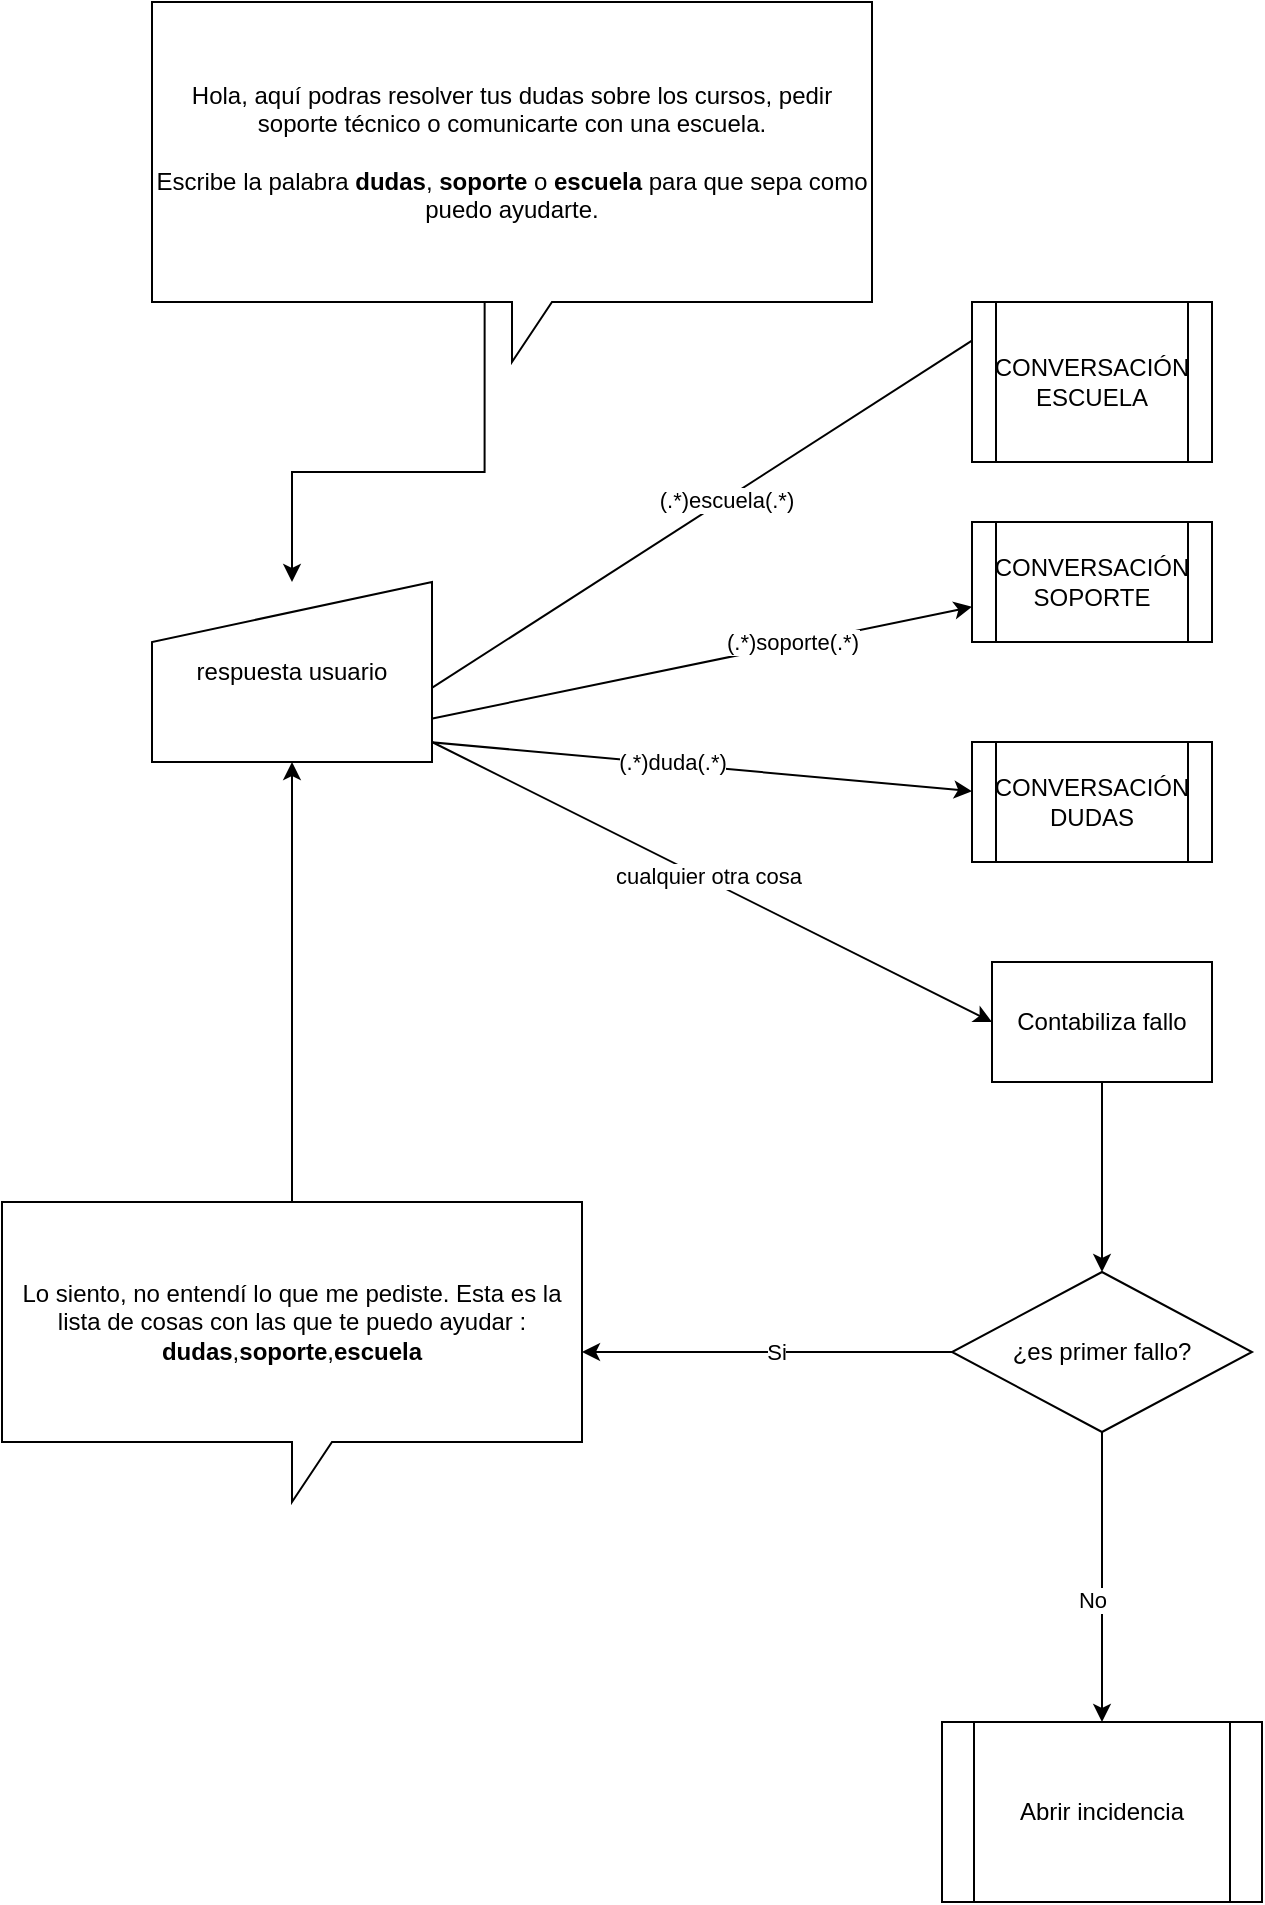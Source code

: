 <mxfile version="28.0.5" pages="2">
  <diagram name="Página-1" id="MA2aR0D6-_4CbgedYhHP">
    <mxGraphModel dx="2253" dy="800" grid="1" gridSize="10" guides="1" tooltips="1" connect="1" arrows="1" fold="1" page="1" pageScale="1" pageWidth="827" pageHeight="1169" math="0" shadow="0">
      <root>
        <mxCell id="0" />
        <mxCell id="1" parent="0" />
        <mxCell id="7-lnbQ5hqL2UpC5hHmM0-52" value="" style="edgeStyle=orthogonalEdgeStyle;rounded=0;orthogonalLoop=1;jettySize=auto;html=1;exitX=0.462;exitY=0.824;exitDx=0;exitDy=0;exitPerimeter=0;" parent="1" source="7-lnbQ5hqL2UpC5hHmM0-2" target="7-lnbQ5hqL2UpC5hHmM0-51" edge="1">
          <mxGeometry relative="1" as="geometry" />
        </mxCell>
        <mxCell id="7-lnbQ5hqL2UpC5hHmM0-2" value="Hola, aquí podras resolver tus dudas sobre los cursos, pedir soporte técnico o comunicarte con una escuela.&lt;br&gt;&lt;br&gt;Escribe la palabra &lt;b&gt;dudas&lt;/b&gt;, &lt;b&gt;soporte&lt;/b&gt; o &lt;b&gt;escuela&lt;/b&gt; para que sepa como puedo ayudarte." style="shape=callout;whiteSpace=wrap;html=1;perimeter=calloutPerimeter;" parent="1" vertex="1">
          <mxGeometry x="-740" y="10" width="360" height="180" as="geometry" />
        </mxCell>
        <mxCell id="7-lnbQ5hqL2UpC5hHmM0-3" value="" style="endArrow=classic;html=1;rounded=0;exitX=0;exitY=0.75;exitDx=0;exitDy=0;" parent="1" source="7-lnbQ5hqL2UpC5hHmM0-51" target="gEdlEobQqb-MvD6yzxbX-1" edge="1">
          <mxGeometry relative="1" as="geometry">
            <mxPoint x="-600" y="240" as="sourcePoint" />
            <mxPoint x="-740" y="550" as="targetPoint" />
            <Array as="points" />
          </mxGeometry>
        </mxCell>
        <mxCell id="7-lnbQ5hqL2UpC5hHmM0-4" value="(.*)duda(.*)" style="edgeLabel;resizable=0;html=1;;align=center;verticalAlign=middle;" parent="7-lnbQ5hqL2UpC5hHmM0-3" connectable="0" vertex="1">
          <mxGeometry relative="1" as="geometry">
            <mxPoint x="55" y="4" as="offset" />
          </mxGeometry>
        </mxCell>
        <mxCell id="7-lnbQ5hqL2UpC5hHmM0-13" value="" style="endArrow=classic;html=1;rounded=0;entryX=0.25;entryY=0;entryDx=0;entryDy=0;exitX=0.958;exitY=0.63;exitDx=0;exitDy=0;exitPerimeter=0;" parent="1" source="7-lnbQ5hqL2UpC5hHmM0-51" target="gEdlEobQqb-MvD6yzxbX-3" edge="1">
          <mxGeometry relative="1" as="geometry">
            <mxPoint x="-310" y="180" as="sourcePoint" />
            <mxPoint x="-80" y="720" as="targetPoint" />
            <Array as="points" />
          </mxGeometry>
        </mxCell>
        <mxCell id="7-lnbQ5hqL2UpC5hHmM0-14" value="(.*)escuela(.*)" style="edgeLabel;resizable=0;html=1;;align=center;verticalAlign=middle;" parent="7-lnbQ5hqL2UpC5hHmM0-13" connectable="0" vertex="1">
          <mxGeometry relative="1" as="geometry">
            <mxPoint as="offset" />
          </mxGeometry>
        </mxCell>
        <mxCell id="gEdlEobQqb-MvD6yzxbX-10" style="edgeStyle=orthogonalEdgeStyle;rounded=0;orthogonalLoop=1;jettySize=auto;html=1;" parent="1" source="7-lnbQ5hqL2UpC5hHmM0-17" target="7-lnbQ5hqL2UpC5hHmM0-51" edge="1">
          <mxGeometry relative="1" as="geometry" />
        </mxCell>
        <mxCell id="7-lnbQ5hqL2UpC5hHmM0-17" value="Lo siento, no entendí lo que me pediste. Esta es la lista de cosas con las que te puedo ayudar : &lt;b&gt;dudas&lt;/b&gt;,&lt;b&gt;soporte&lt;/b&gt;,&lt;b&gt;escuela&lt;/b&gt;" style="shape=callout;whiteSpace=wrap;html=1;perimeter=calloutPerimeter;" parent="1" vertex="1">
          <mxGeometry x="-815" y="610" width="290" height="150" as="geometry" />
        </mxCell>
        <mxCell id="7-lnbQ5hqL2UpC5hHmM0-22" value="" style="endArrow=classic;html=1;rounded=0;entryX=0;entryY=0.5;entryDx=0;entryDy=0;" parent="1" source="7-lnbQ5hqL2UpC5hHmM0-51" target="7-lnbQ5hqL2UpC5hHmM0-41" edge="1">
          <mxGeometry relative="1" as="geometry">
            <mxPoint x="-440" y="90" as="sourcePoint" />
            <mxPoint x="-210" y="90" as="targetPoint" />
          </mxGeometry>
        </mxCell>
        <mxCell id="7-lnbQ5hqL2UpC5hHmM0-24" value="&lt;div&gt;cualquier otra cosa&lt;/div&gt;" style="edgeLabel;html=1;align=center;verticalAlign=middle;resizable=0;points=[];" parent="7-lnbQ5hqL2UpC5hHmM0-22" vertex="1" connectable="0">
          <mxGeometry x="0.033" y="-5" relative="1" as="geometry">
            <mxPoint x="-4" y="-10" as="offset" />
          </mxGeometry>
        </mxCell>
        <mxCell id="7-lnbQ5hqL2UpC5hHmM0-32" value="" style="endArrow=classic;html=1;rounded=0;exitX=0.25;exitY=1;exitDx=0;exitDy=0;" parent="1" source="7-lnbQ5hqL2UpC5hHmM0-51" target="gEdlEobQqb-MvD6yzxbX-2" edge="1">
          <mxGeometry relative="1" as="geometry">
            <mxPoint x="-450" y="390" as="sourcePoint" />
            <mxPoint x="-458.361" y="720" as="targetPoint" />
          </mxGeometry>
        </mxCell>
        <mxCell id="7-lnbQ5hqL2UpC5hHmM0-35" value="&lt;div&gt;(.*)soporte(.*)&lt;/div&gt;" style="edgeLabel;html=1;align=center;verticalAlign=middle;resizable=0;points=[];" parent="7-lnbQ5hqL2UpC5hHmM0-32" vertex="1" connectable="0">
          <mxGeometry x="0.007" y="-1" relative="1" as="geometry">
            <mxPoint x="96" y="-22" as="offset" />
          </mxGeometry>
        </mxCell>
        <mxCell id="7-lnbQ5hqL2UpC5hHmM0-43" value="" style="edgeStyle=orthogonalEdgeStyle;rounded=0;orthogonalLoop=1;jettySize=auto;html=1;" parent="1" source="7-lnbQ5hqL2UpC5hHmM0-41" target="7-lnbQ5hqL2UpC5hHmM0-42" edge="1">
          <mxGeometry relative="1" as="geometry" />
        </mxCell>
        <mxCell id="7-lnbQ5hqL2UpC5hHmM0-44" value="" style="edgeStyle=orthogonalEdgeStyle;rounded=0;orthogonalLoop=1;jettySize=auto;html=1;" parent="1" source="7-lnbQ5hqL2UpC5hHmM0-42" target="7-lnbQ5hqL2UpC5hHmM0-17" edge="1">
          <mxGeometry relative="1" as="geometry" />
        </mxCell>
        <mxCell id="7-lnbQ5hqL2UpC5hHmM0-45" value="Si" style="edgeLabel;html=1;align=center;verticalAlign=middle;resizable=0;points=[];" parent="7-lnbQ5hqL2UpC5hHmM0-44" vertex="1" connectable="0">
          <mxGeometry x="-0.048" relative="1" as="geometry">
            <mxPoint as="offset" />
          </mxGeometry>
        </mxCell>
        <mxCell id="7-lnbQ5hqL2UpC5hHmM0-47" value="" style="edgeStyle=orthogonalEdgeStyle;rounded=0;orthogonalLoop=1;jettySize=auto;html=1;" parent="1" source="7-lnbQ5hqL2UpC5hHmM0-42" target="7-lnbQ5hqL2UpC5hHmM0-46" edge="1">
          <mxGeometry relative="1" as="geometry" />
        </mxCell>
        <mxCell id="7-lnbQ5hqL2UpC5hHmM0-48" value="&lt;div&gt;No&lt;/div&gt;" style="edgeLabel;html=1;align=center;verticalAlign=middle;resizable=0;points=[];" parent="7-lnbQ5hqL2UpC5hHmM0-47" vertex="1" connectable="0">
          <mxGeometry x="0.161" y="-5" relative="1" as="geometry">
            <mxPoint as="offset" />
          </mxGeometry>
        </mxCell>
        <mxCell id="7-lnbQ5hqL2UpC5hHmM0-42" value="¿es primer fallo?" style="rhombus;whiteSpace=wrap;html=1;" parent="1" vertex="1">
          <mxGeometry x="-340" y="645" width="150" height="80" as="geometry" />
        </mxCell>
        <mxCell id="7-lnbQ5hqL2UpC5hHmM0-46" value="&lt;div&gt;Abrir incidencia&lt;/div&gt;" style="shape=process;whiteSpace=wrap;html=1;backgroundOutline=1;" parent="1" vertex="1">
          <mxGeometry x="-345" y="870" width="160" height="90" as="geometry" />
        </mxCell>
        <mxCell id="7-lnbQ5hqL2UpC5hHmM0-51" value="respuesta usuario" style="shape=manualInput;whiteSpace=wrap;html=1;" parent="1" vertex="1">
          <mxGeometry x="-740" y="300" width="140" height="90" as="geometry" />
        </mxCell>
        <mxCell id="gEdlEobQqb-MvD6yzxbX-1" value="&lt;div&gt;CONVERSACIÓN&lt;/div&gt;&lt;div&gt;DUDAS&lt;/div&gt;" style="shape=process;whiteSpace=wrap;html=1;backgroundOutline=1;" parent="1" vertex="1">
          <mxGeometry x="-330" y="380" width="120" height="60" as="geometry" />
        </mxCell>
        <mxCell id="gEdlEobQqb-MvD6yzxbX-2" value="&lt;div&gt;CONVERSACIÓN&lt;/div&gt;&lt;div&gt;SOPORTE&lt;/div&gt;" style="shape=process;whiteSpace=wrap;html=1;backgroundOutline=1;" parent="1" vertex="1">
          <mxGeometry x="-330" y="270" width="120" height="60" as="geometry" />
        </mxCell>
        <mxCell id="gEdlEobQqb-MvD6yzxbX-3" value="&lt;div&gt;CONVERSACIÓN&lt;/div&gt;&lt;div&gt;ESCUELA&lt;/div&gt;" style="shape=process;whiteSpace=wrap;html=1;backgroundOutline=1;" parent="1" vertex="1">
          <mxGeometry x="-330" y="160" width="120" height="80" as="geometry" />
        </mxCell>
        <mxCell id="7-lnbQ5hqL2UpC5hHmM0-41" value="&lt;div&gt;Contabiliza fallo&lt;/div&gt;" style="rounded=0;whiteSpace=wrap;html=1;" parent="1" vertex="1">
          <mxGeometry x="-320" y="490" width="110" height="60" as="geometry" />
        </mxCell>
      </root>
    </mxGraphModel>
  </diagram>
  <diagram id="lhKgUrCP-QD_mStvM5rY" name="Página-2">
    <mxGraphModel dx="2849" dy="623" grid="1" gridSize="10" guides="1" tooltips="1" connect="1" arrows="1" fold="1" page="1" pageScale="1" pageWidth="827" pageHeight="1169" math="0" shadow="0">
      <root>
        <mxCell id="0" />
        <mxCell id="1" parent="0" />
        <mxCell id="Oa6v_0sYSY0AO8pPvECi-1" value="" style="edgeStyle=orthogonalEdgeStyle;rounded=0;orthogonalLoop=1;jettySize=auto;html=1;" edge="1" parent="1" source="Oa6v_0sYSY0AO8pPvECi-2" target="Oa6v_0sYSY0AO8pPvECi-7">
          <mxGeometry relative="1" as="geometry" />
        </mxCell>
        <mxCell id="Oa6v_0sYSY0AO8pPvECi-2" value="¿Sobre que curso tienes dudas?" style="shape=callout;whiteSpace=wrap;html=1;perimeter=calloutPerimeter;" vertex="1" parent="1">
          <mxGeometry x="-1214.75" y="10" width="347.5" height="110" as="geometry" />
        </mxCell>
        <mxCell id="Oa6v_0sYSY0AO8pPvECi-3" value="curso oficial" style="labelPosition=center;verticalLabelPosition=middle;align=center;html=1;shape=mxgraph.basic.button;dx=10;whiteSpace=wrap;" vertex="1" parent="1">
          <mxGeometry x="-1206.25" y="140" width="100" height="50" as="geometry" />
        </mxCell>
        <mxCell id="Oa6v_0sYSY0AO8pPvECi-4" value="A tu ritmo" style="labelPosition=center;verticalLabelPosition=middle;align=center;html=1;shape=mxgraph.basic.button;dx=10;whiteSpace=wrap;" vertex="1" parent="1">
          <mxGeometry x="-978.75" y="140" width="100" height="50" as="geometry" />
        </mxCell>
        <mxCell id="Oa6v_0sYSY0AO8pPvECi-5" value="Exam prep" style="labelPosition=center;verticalLabelPosition=middle;align=center;html=1;shape=mxgraph.basic.button;dx=10;whiteSpace=wrap;" vertex="1" parent="1">
          <mxGeometry x="-1083.75" y="140" width="90" height="50" as="geometry" />
        </mxCell>
        <mxCell id="Oa6v_0sYSY0AO8pPvECi-6" value="" style="edgeStyle=orthogonalEdgeStyle;rounded=0;orthogonalLoop=1;jettySize=auto;html=1;" edge="1" parent="1" source="Oa6v_0sYSY0AO8pPvECi-7" target="Oa6v_0sYSY0AO8pPvECi-11">
          <mxGeometry relative="1" as="geometry" />
        </mxCell>
        <mxCell id="Oa6v_0sYSY0AO8pPvECi-7" value="respuesta usuario" style="shape=manualInput;whiteSpace=wrap;html=1;" vertex="1" parent="1">
          <mxGeometry x="-1127.25" y="240" width="180" height="70" as="geometry" />
        </mxCell>
        <mxCell id="Oa6v_0sYSY0AO8pPvECi-8" value="" style="edgeStyle=orthogonalEdgeStyle;rounded=0;orthogonalLoop=1;jettySize=auto;html=1;" edge="1" parent="1" source="Oa6v_0sYSY0AO8pPvECi-9" target="Oa6v_0sYSY0AO8pPvECi-13">
          <mxGeometry relative="1" as="geometry">
            <mxPoint x="-1478.75" y="1290" as="targetPoint" />
          </mxGeometry>
        </mxCell>
        <mxCell id="Oa6v_0sYSY0AO8pPvECi-9" value="&lt;div&gt;&lt;p&gt;¿Y cúal es tu duda?&lt;/p&gt;&lt;/div&gt;" style="shape=callout;whiteSpace=wrap;html=1;perimeter=calloutPerimeter;" vertex="1" parent="1">
          <mxGeometry x="-1628.25" y="230" width="210" height="90" as="geometry" />
        </mxCell>
        <mxCell id="Oa6v_0sYSY0AO8pPvECi-10" value="" style="edgeStyle=orthogonalEdgeStyle;rounded=0;orthogonalLoop=1;jettySize=auto;html=1;" edge="1" parent="1" source="Oa6v_0sYSY0AO8pPvECi-11" target="Oa6v_0sYSY0AO8pPvECi-9">
          <mxGeometry relative="1" as="geometry" />
        </mxCell>
        <mxCell id="Oa6v_0sYSY0AO8pPvECi-11" value="guardar categoria curso" style="shape=tapeData;whiteSpace=wrap;html=1;perimeter=ellipsePerimeter;" vertex="1" parent="1">
          <mxGeometry x="-1304.75" y="235" width="80" height="80" as="geometry" />
        </mxCell>
        <mxCell id="Oa6v_0sYSY0AO8pPvECi-12" value="" style="edgeStyle=orthogonalEdgeStyle;rounded=0;orthogonalLoop=1;jettySize=auto;html=1;" edge="1" parent="1" source="Oa6v_0sYSY0AO8pPvECi-13" target="Oa6v_0sYSY0AO8pPvECi-15">
          <mxGeometry relative="1" as="geometry" />
        </mxCell>
        <mxCell id="Oa6v_0sYSY0AO8pPvECi-13" value="respuesta usuario" style="shape=manualInput;whiteSpace=wrap;html=1;" vertex="1" parent="1">
          <mxGeometry x="-1609" y="370" width="195.5" height="80" as="geometry" />
        </mxCell>
        <mxCell id="Oa6v_0sYSY0AO8pPvECi-14" value="" style="edgeStyle=orthogonalEdgeStyle;rounded=0;orthogonalLoop=1;jettySize=auto;html=1;entryX=0;entryY=0;entryDx=0;entryDy=25;entryPerimeter=0;" edge="1" parent="1" source="Oa6v_0sYSY0AO8pPvECi-15" target="Oa6v_0sYSY0AO8pPvECi-31">
          <mxGeometry relative="1" as="geometry" />
        </mxCell>
        <mxCell id="Oa6v_0sYSY0AO8pPvECi-15" value="guardar duda" style="shape=tapeData;whiteSpace=wrap;html=1;perimeter=ellipsePerimeter;" vertex="1" parent="1">
          <mxGeometry x="-1300" y="370" width="80" height="80" as="geometry" />
        </mxCell>
        <mxCell id="Oa6v_0sYSY0AO8pPvECi-16" value="" style="edgeStyle=orthogonalEdgeStyle;rounded=0;orthogonalLoop=1;jettySize=auto;html=1;" edge="1" parent="1" source="Oa6v_0sYSY0AO8pPvECi-17" target="Oa6v_0sYSY0AO8pPvECi-21">
          <mxGeometry relative="1" as="geometry" />
        </mxCell>
        <mxCell id="Oa6v_0sYSY0AO8pPvECi-17" value="Consulta en tablas FAQS" style="rounded=0;whiteSpace=wrap;html=1;" vertex="1" parent="1">
          <mxGeometry x="-1180" y="490.0" width="180" height="120" as="geometry" />
        </mxCell>
        <mxCell id="Oa6v_0sYSY0AO8pPvECi-18" style="edgeStyle=orthogonalEdgeStyle;rounded=0;orthogonalLoop=1;jettySize=auto;html=1;" edge="1" parent="1" source="Oa6v_0sYSY0AO8pPvECi-21" target="Oa6v_0sYSY0AO8pPvECi-23">
          <mxGeometry relative="1" as="geometry" />
        </mxCell>
        <mxCell id="Oa6v_0sYSY0AO8pPvECi-19" value="&lt;div&gt;SI&lt;/div&gt;" style="edgeLabel;html=1;align=center;verticalAlign=middle;resizable=0;points=[];" vertex="1" connectable="0" parent="Oa6v_0sYSY0AO8pPvECi-18">
          <mxGeometry x="-0.216" y="1" relative="1" as="geometry">
            <mxPoint x="1" as="offset" />
          </mxGeometry>
        </mxCell>
        <mxCell id="Oa6v_0sYSY0AO8pPvECi-20" value="NO" style="edgeStyle=orthogonalEdgeStyle;rounded=0;orthogonalLoop=1;jettySize=auto;html=1;" edge="1" parent="1" source="Oa6v_0sYSY0AO8pPvECi-21" target="Oa6v_0sYSY0AO8pPvECi-28">
          <mxGeometry relative="1" as="geometry" />
        </mxCell>
        <mxCell id="Oa6v_0sYSY0AO8pPvECi-21" value="¿Hay resultados?" style="rhombus;whiteSpace=wrap;html=1;" vertex="1" parent="1">
          <mxGeometry x="-1510" y="500" width="177" height="100" as="geometry" />
        </mxCell>
        <mxCell id="Oa6v_0sYSY0AO8pPvECi-22" style="edgeStyle=orthogonalEdgeStyle;rounded=0;orthogonalLoop=1;jettySize=auto;html=1;" edge="1" parent="1" source="Oa6v_0sYSY0AO8pPvECi-23" target="Oa6v_0sYSY0AO8pPvECi-25">
          <mxGeometry relative="1" as="geometry" />
        </mxCell>
        <mxCell id="Oa6v_0sYSY0AO8pPvECi-23" value="Mostrar respuesta FAQ" style="shape=callout;whiteSpace=wrap;html=1;perimeter=calloutPerimeter;" vertex="1" parent="1">
          <mxGeometry x="-1340" y="700.0" width="120" height="80" as="geometry" />
        </mxCell>
        <mxCell id="Oa6v_0sYSY0AO8pPvECi-24" style="edgeStyle=orthogonalEdgeStyle;rounded=0;orthogonalLoop=1;jettySize=auto;html=1;" edge="1" parent="1" source="Oa6v_0sYSY0AO8pPvECi-25" target="Oa6v_0sYSY0AO8pPvECi-26">
          <mxGeometry relative="1" as="geometry" />
        </mxCell>
        <mxCell id="Oa6v_0sYSY0AO8pPvECi-25" value="¿He resuelto tu duda? Responde si o no" style="shape=callout;whiteSpace=wrap;html=1;perimeter=calloutPerimeter;" vertex="1" parent="1">
          <mxGeometry x="-1128.75" y="650" width="120" height="80" as="geometry" />
        </mxCell>
        <mxCell id="Oa6v_0sYSY0AO8pPvECi-34" value="NO" style="edgeStyle=orthogonalEdgeStyle;rounded=0;orthogonalLoop=1;jettySize=auto;html=1;" edge="1" parent="1" source="Oa6v_0sYSY0AO8pPvECi-26" target="Oa6v_0sYSY0AO8pPvECi-29">
          <mxGeometry relative="1" as="geometry" />
        </mxCell>
        <mxCell id="Oa6v_0sYSY0AO8pPvECi-38" value="SI" style="edgeStyle=orthogonalEdgeStyle;rounded=0;orthogonalLoop=1;jettySize=auto;html=1;" edge="1" parent="1" source="Oa6v_0sYSY0AO8pPvECi-26" target="Oa6v_0sYSY0AO8pPvECi-37">
          <mxGeometry relative="1" as="geometry" />
        </mxCell>
        <mxCell id="Oa6v_0sYSY0AO8pPvECi-26" value="&lt;div&gt;Respuesta del usuario&lt;/div&gt;" style="shape=manualInput;whiteSpace=wrap;html=1;" vertex="1" parent="1">
          <mxGeometry x="-1128.75" y="830" width="110" height="100" as="geometry" />
        </mxCell>
        <mxCell id="Oa6v_0sYSY0AO8pPvECi-27" style="edgeStyle=orthogonalEdgeStyle;rounded=0;orthogonalLoop=1;jettySize=auto;html=1;" edge="1" parent="1" source="Oa6v_0sYSY0AO8pPvECi-28" target="Oa6v_0sYSY0AO8pPvECi-29">
          <mxGeometry relative="1" as="geometry" />
        </mxCell>
        <mxCell id="Oa6v_0sYSY0AO8pPvECi-28" value="No encuentro nada relacionado." style="shape=callout;whiteSpace=wrap;html=1;perimeter=calloutPerimeter;" vertex="1" parent="1">
          <mxGeometry x="-1609" y="700" width="120" height="80" as="geometry" />
        </mxCell>
        <mxCell id="Oa6v_0sYSY0AO8pPvECi-41" value="" style="edgeStyle=orthogonalEdgeStyle;rounded=0;orthogonalLoop=1;jettySize=auto;html=1;" edge="1" parent="1" source="Oa6v_0sYSY0AO8pPvECi-29" target="Oa6v_0sYSY0AO8pPvECi-40">
          <mxGeometry relative="1" as="geometry" />
        </mxCell>
        <mxCell id="Oa6v_0sYSY0AO8pPvECi-29" value="&lt;div&gt;&amp;nbsp;¿Quieres darme tu email para que un compañero experto se ponga en contacto contigo? Escribe &lt;b&gt;si&lt;/b&gt; o &lt;b&gt;no&lt;/b&gt;&lt;/div&gt;" style="shape=callout;whiteSpace=wrap;html=1;perimeter=calloutPerimeter;" vertex="1" parent="1">
          <mxGeometry x="-1470" y="830" width="193" height="140" as="geometry" />
        </mxCell>
        <mxCell id="len8j-ash2DY0aDS-d-m-2" value="" style="edgeStyle=orthogonalEdgeStyle;rounded=0;orthogonalLoop=1;jettySize=auto;html=1;" edge="1" parent="1" source="Oa6v_0sYSY0AO8pPvECi-31" target="Oa6v_0sYSY0AO8pPvECi-17">
          <mxGeometry relative="1" as="geometry" />
        </mxCell>
        <mxCell id="Oa6v_0sYSY0AO8pPvECi-31" value="Genial, estoy buscando en el manual." style="shape=callout;whiteSpace=wrap;html=1;perimeter=calloutPerimeter;" vertex="1" parent="1">
          <mxGeometry x="-1150" y="390.0" width="120" height="80" as="geometry" />
        </mxCell>
        <mxCell id="Oa6v_0sYSY0AO8pPvECi-33" value="" style="edgeStyle=orthogonalEdgeStyle;rounded=0;orthogonalLoop=1;jettySize=auto;html=1;" edge="1" parent="1" source="Oa6v_0sYSY0AO8pPvECi-32" target="Oa6v_0sYSY0AO8pPvECi-2">
          <mxGeometry relative="1" as="geometry" />
        </mxCell>
        <mxCell id="Oa6v_0sYSY0AO8pPvECi-32" value="CONVERSACIÓN DUDAS" style="shape=process;whiteSpace=wrap;html=1;backgroundOutline=1;" vertex="1" parent="1">
          <mxGeometry x="-1600" y="30" width="193.75" height="70" as="geometry" />
        </mxCell>
        <mxCell id="Oa6v_0sYSY0AO8pPvECi-35" value="ABRIR INCIDENCIA" style="shape=process;whiteSpace=wrap;html=1;backgroundOutline=1;" vertex="1" parent="1">
          <mxGeometry x="-1609" y="1020" width="120" height="60" as="geometry" />
        </mxCell>
        <mxCell id="Oa6v_0sYSY0AO8pPvECi-45" value="" style="edgeStyle=orthogonalEdgeStyle;rounded=0;orthogonalLoop=1;jettySize=auto;html=1;" edge="1" parent="1" source="Oa6v_0sYSY0AO8pPvECi-37" target="Oa6v_0sYSY0AO8pPvECi-39">
          <mxGeometry relative="1" as="geometry" />
        </mxCell>
        <mxCell id="Oa6v_0sYSY0AO8pPvECi-37" value="¿En que más puedo ayudarte? Dudas, soporte o escuela" style="shape=callout;whiteSpace=wrap;html=1;perimeter=calloutPerimeter;" vertex="1" parent="1">
          <mxGeometry x="-1133.75" y="1010" width="120" height="80" as="geometry" />
        </mxCell>
        <mxCell id="Oa6v_0sYSY0AO8pPvECi-39" value="Fin de conversación " style="shape=offPageConnector;whiteSpace=wrap;html=1;" vertex="1" parent="1">
          <mxGeometry x="-947.25" y="1010" width="80" height="80" as="geometry" />
        </mxCell>
        <mxCell id="Oa6v_0sYSY0AO8pPvECi-42" value="NO" style="edgeStyle=orthogonalEdgeStyle;rounded=0;orthogonalLoop=1;jettySize=auto;html=1;" edge="1" parent="1" source="Oa6v_0sYSY0AO8pPvECi-40" target="Oa6v_0sYSY0AO8pPvECi-37">
          <mxGeometry relative="1" as="geometry">
            <mxPoint x="-1400" y="1090" as="targetPoint" />
          </mxGeometry>
        </mxCell>
        <mxCell id="Oa6v_0sYSY0AO8pPvECi-44" value="SI" style="edgeStyle=orthogonalEdgeStyle;rounded=0;orthogonalLoop=1;jettySize=auto;html=1;" edge="1" parent="1" source="Oa6v_0sYSY0AO8pPvECi-40" target="Oa6v_0sYSY0AO8pPvECi-35">
          <mxGeometry relative="1" as="geometry" />
        </mxCell>
        <mxCell id="Oa6v_0sYSY0AO8pPvECi-40" value="&lt;div&gt;Respuesta del usuario&lt;/div&gt;" style="shape=manualInput;whiteSpace=wrap;html=1;" vertex="1" parent="1">
          <mxGeometry x="-1428.5" y="1000" width="110" height="100" as="geometry" />
        </mxCell>
      </root>
    </mxGraphModel>
  </diagram>
</mxfile>
